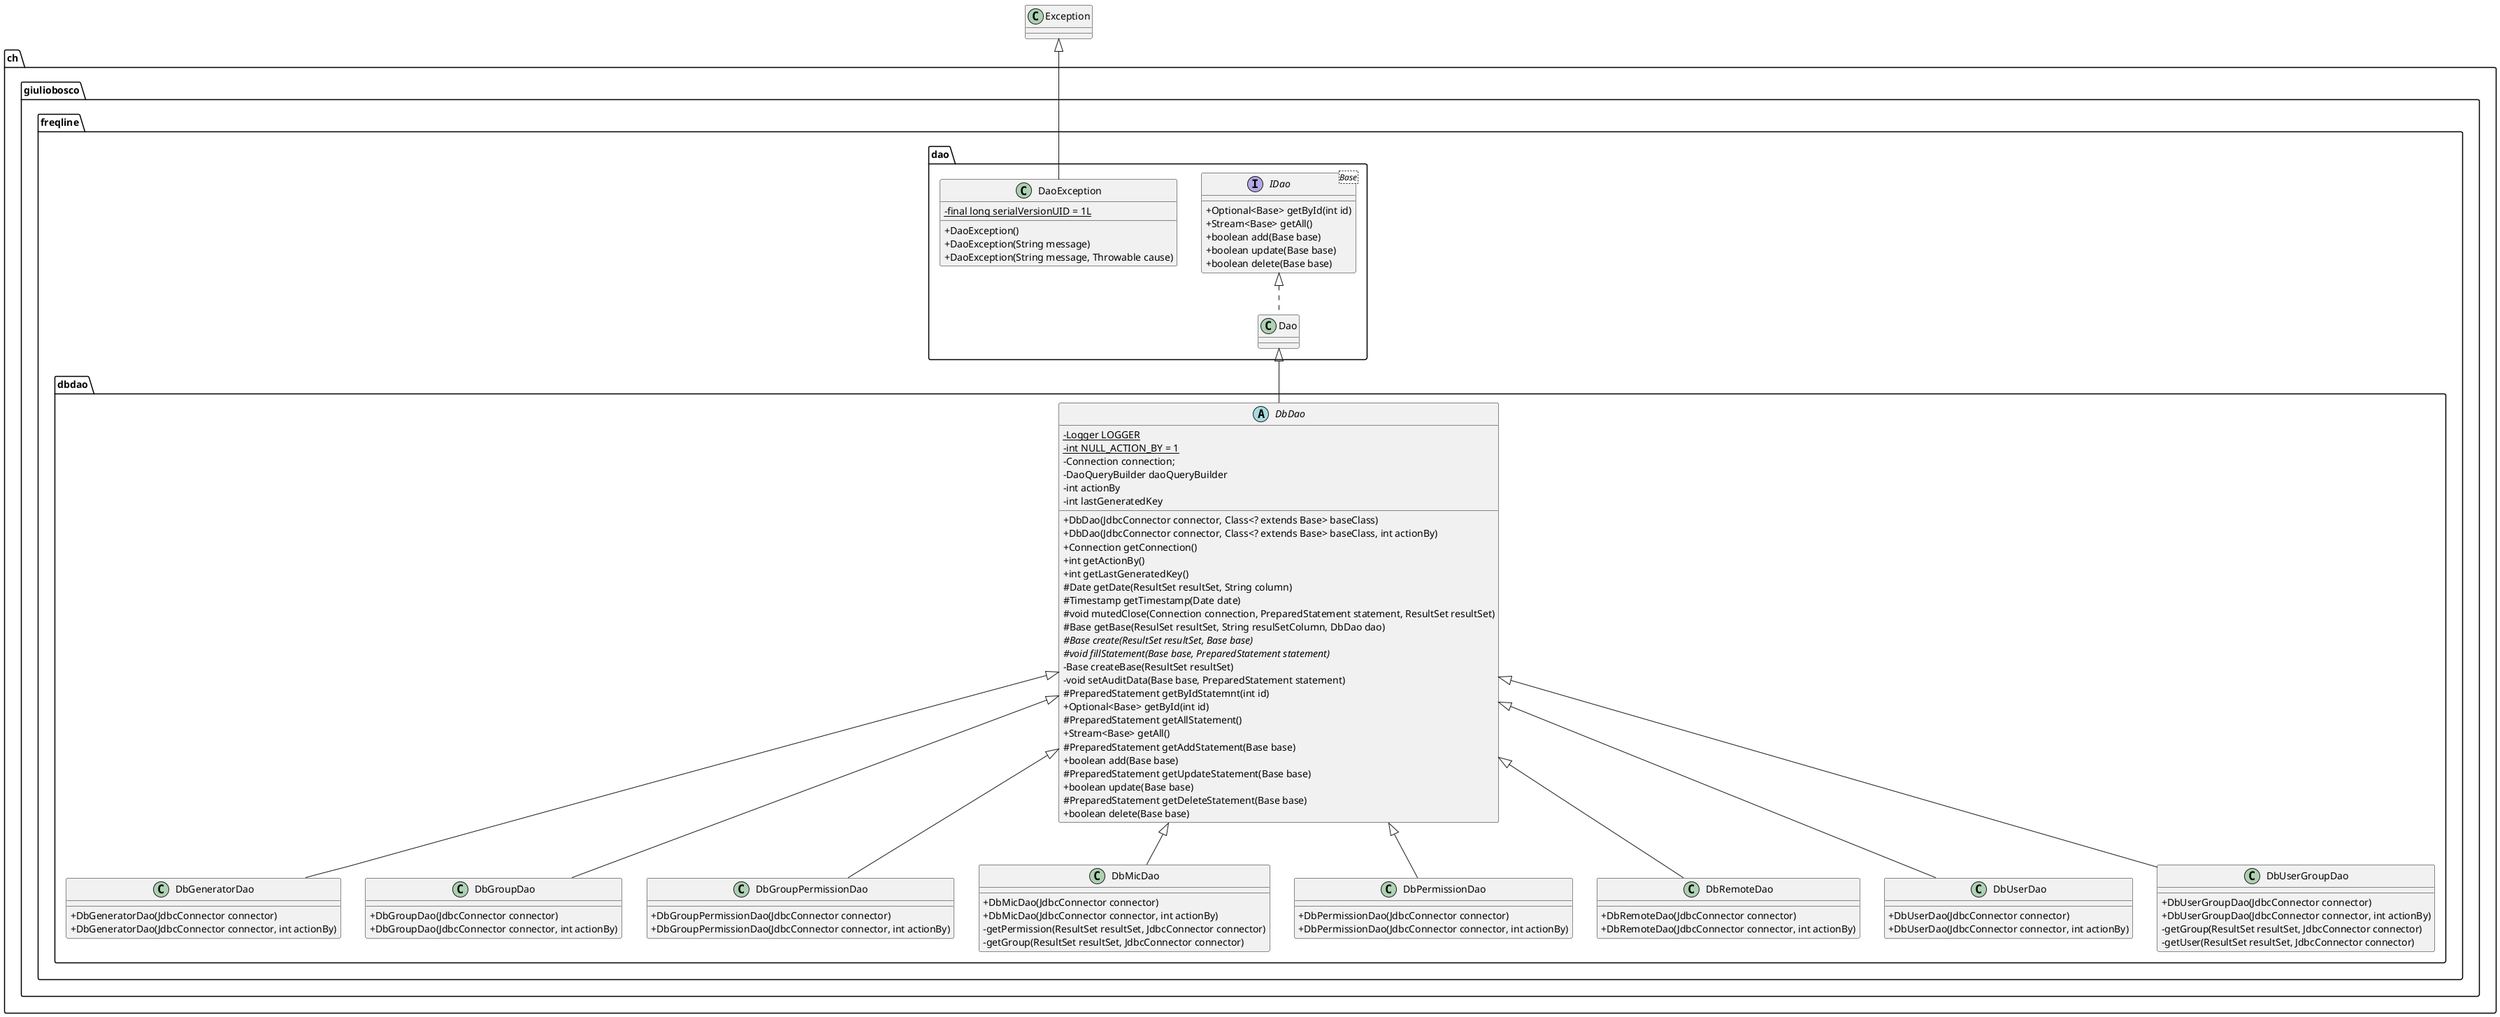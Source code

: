 @startuml
skinparam classAttributeIconSize 0

class Exception {

}

package ch.giuliobosco.freqline {
    package dao {
        interface IDao<Base> {
            + Optional<Base> getById(int id)
            + Stream<Base> getAll()
            + boolean add(Base base)
            + boolean update(Base base)
            + boolean delete(Base base)
        }

        class Dao {
            
        }
        IDao <|.. Dao

        class DaoException {
            - {static} final long serialVersionUID = 1L
            + DaoException()
            + DaoException(String message)
            + DaoException(String message, Throwable cause)
        }
        Exception <|-- DaoException        
    }

    package dbdao {
        abstract DbDao {
            - {static} Logger LOGGER
            - {static} int NULL_ACTION_BY = 1
            - Connection connection;
            - DaoQueryBuilder daoQueryBuilder
            - int actionBy
            - int lastGeneratedKey
            + DbDao(JdbcConnector connector, Class<? extends Base> baseClass)
            + DbDao(JdbcConnector connector, Class<? extends Base> baseClass, int actionBy)
            + Connection getConnection()
            + int getActionBy()
            + int getLastGeneratedKey()
            # Date getDate(ResultSet resultSet, String column)
            # Timestamp getTimestamp(Date date)
            # void mutedClose(Connection connection, PreparedStatement statement, ResultSet resultSet)
            # Base getBase(ResulSet resultSet, String resulSetColumn, DbDao dao) 
            # {abstract} Base create(ResultSet resultSet, Base base)
            # {abstract} void fillStatement(Base base, PreparedStatement statement)
            - Base createBase(ResultSet resultSet)
            - void setAuditData(Base base, PreparedStatement statement)
            # PreparedStatement getByIdStatemnt(int id)
            + Optional<Base> getById(int id)
            # PreparedStatement getAllStatement()
            + Stream<Base> getAll()
            # PreparedStatement getAddStatement(Base base)
            + boolean add(Base base)
            # PreparedStatement getUpdateStatement(Base base)
            + boolean update(Base base)
            # PreparedStatement getDeleteStatement(Base base)
            + boolean delete(Base base)
        }
        Dao <|-- DbDao

        class DbGeneratorDao {
            + DbGeneratorDao(JdbcConnector connector)
            + DbGeneratorDao(JdbcConnector connector, int actionBy)
        }
        DbDao <|-- DbGeneratorDao

        class DbGroupDao {
            + DbGroupDao(JdbcConnector connector)
            + DbGroupDao(JdbcConnector connector, int actionBy)
        }
        DbDao <|-- DbGroupDao

        class DbGroupPermissionDao {
            + DbGroupPermissionDao(JdbcConnector connector)
            + DbGroupPermissionDao(JdbcConnector connector, int actionBy)
        }
        DbDao <|-- DbGroupPermissionDao

        class DbMicDao {
            + DbMicDao(JdbcConnector connector)
            + DbMicDao(JdbcConnector connector, int actionBy)
            - getPermission(ResultSet resultSet, JdbcConnector connector)
            - getGroup(ResultSet resultSet, JdbcConnector connector)
        }
        DbDao <|-- DbMicDao

        class DbPermissionDao {
            + DbPermissionDao(JdbcConnector connector)
            + DbPermissionDao(JdbcConnector connector, int actionBy)
        }
        DbDao <|-- DbPermissionDao

        class DbRemoteDao {
            + DbRemoteDao(JdbcConnector connector)
            + DbRemoteDao(JdbcConnector connector, int actionBy)
        }
        DbDao <|-- DbRemoteDao

        class DbUserDao {
            + DbUserDao(JdbcConnector connector)
            + DbUserDao(JdbcConnector connector, int actionBy)
        }
        DbDao <|-- DbUserDao

        class DbUserGroupDao {
            + DbUserGroupDao(JdbcConnector connector)
            + DbUserGroupDao(JdbcConnector connector, int actionBy)
            - getGroup(ResultSet resultSet, JdbcConnector connector)
            - getUser(ResultSet resultSet, JdbcConnector connector)
        }
        DbDao <|-- DbUserGroupDao

    }
}

@enduml